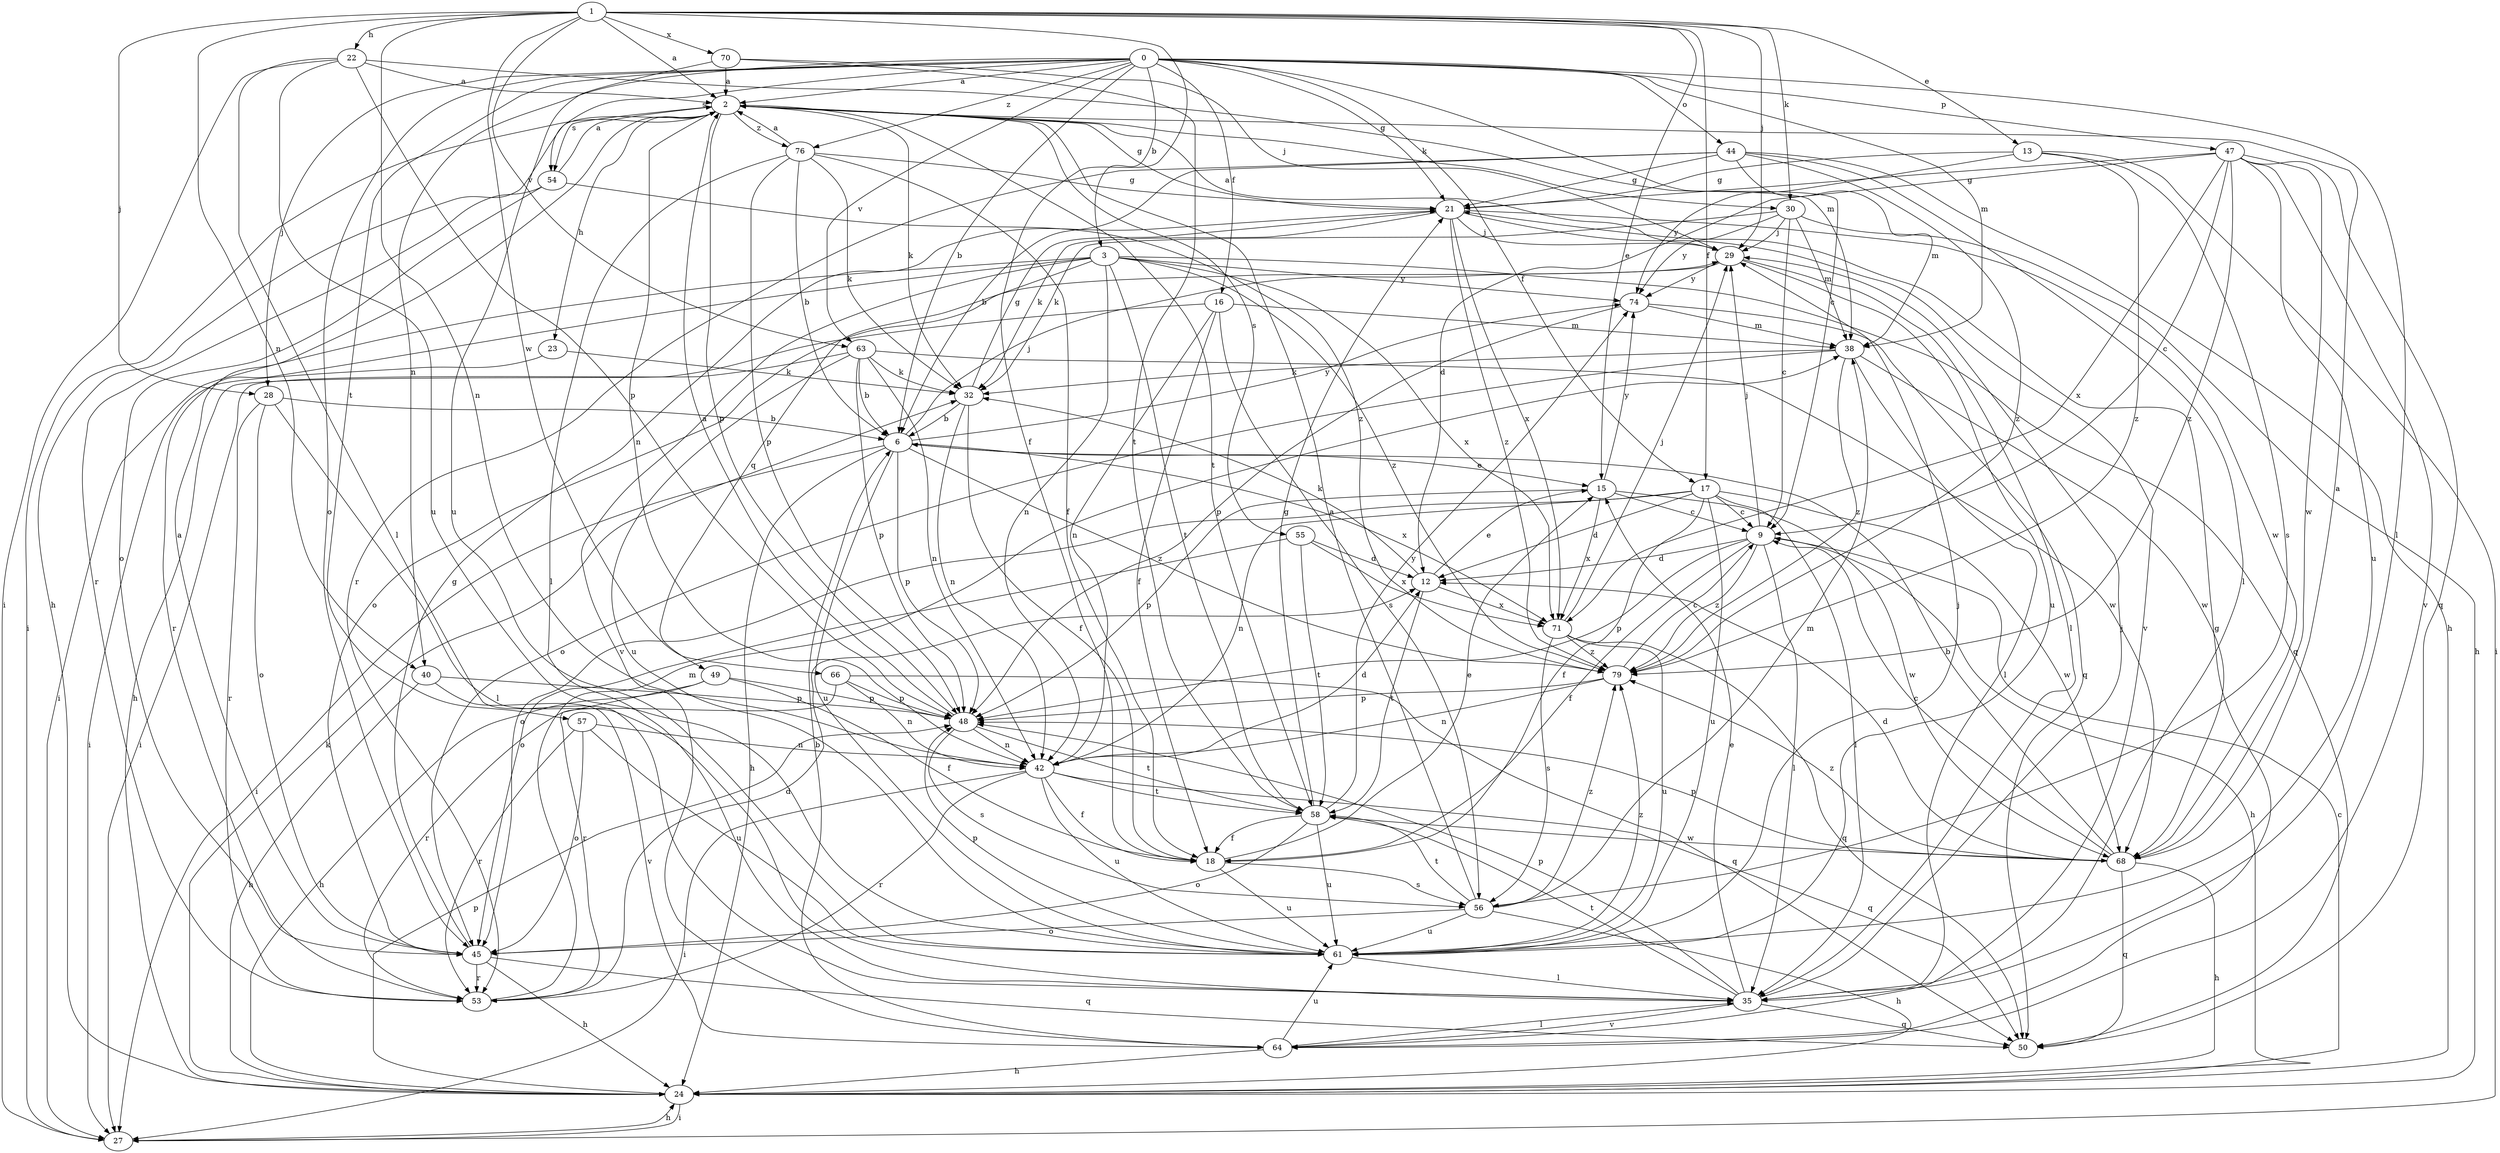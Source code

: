 strict digraph  {
0;
1;
2;
3;
6;
9;
12;
13;
15;
16;
17;
18;
21;
22;
23;
24;
27;
28;
29;
30;
32;
35;
38;
40;
42;
44;
45;
47;
48;
49;
50;
53;
54;
55;
56;
57;
58;
61;
63;
64;
66;
68;
70;
71;
74;
76;
79;
0 -> 2  [label=a];
0 -> 3  [label=b];
0 -> 6  [label=b];
0 -> 9  [label=c];
0 -> 16  [label=f];
0 -> 17  [label=f];
0 -> 21  [label=g];
0 -> 28  [label=j];
0 -> 35  [label=l];
0 -> 38  [label=m];
0 -> 40  [label=n];
0 -> 44  [label=o];
0 -> 45  [label=o];
0 -> 47  [label=p];
0 -> 54  [label=s];
0 -> 57  [label=t];
0 -> 63  [label=v];
0 -> 76  [label=z];
1 -> 2  [label=a];
1 -> 13  [label=e];
1 -> 15  [label=e];
1 -> 17  [label=f];
1 -> 18  [label=f];
1 -> 22  [label=h];
1 -> 28  [label=j];
1 -> 29  [label=j];
1 -> 30  [label=k];
1 -> 40  [label=n];
1 -> 42  [label=n];
1 -> 63  [label=v];
1 -> 66  [label=w];
1 -> 70  [label=x];
2 -> 21  [label=g];
2 -> 23  [label=h];
2 -> 24  [label=h];
2 -> 27  [label=i];
2 -> 30  [label=k];
2 -> 32  [label=k];
2 -> 42  [label=n];
2 -> 48  [label=p];
2 -> 54  [label=s];
2 -> 55  [label=s];
2 -> 58  [label=t];
2 -> 76  [label=z];
3 -> 27  [label=i];
3 -> 42  [label=n];
3 -> 49  [label=q];
3 -> 50  [label=q];
3 -> 53  [label=r];
3 -> 58  [label=t];
3 -> 64  [label=v];
3 -> 71  [label=x];
3 -> 74  [label=y];
3 -> 79  [label=z];
6 -> 15  [label=e];
6 -> 24  [label=h];
6 -> 27  [label=i];
6 -> 29  [label=j];
6 -> 48  [label=p];
6 -> 61  [label=u];
6 -> 71  [label=x];
6 -> 74  [label=y];
6 -> 79  [label=z];
9 -> 12  [label=d];
9 -> 18  [label=f];
9 -> 24  [label=h];
9 -> 29  [label=j];
9 -> 35  [label=l];
9 -> 48  [label=p];
9 -> 79  [label=z];
12 -> 15  [label=e];
12 -> 32  [label=k];
12 -> 58  [label=t];
12 -> 71  [label=x];
13 -> 21  [label=g];
13 -> 27  [label=i];
13 -> 56  [label=s];
13 -> 74  [label=y];
13 -> 79  [label=z];
15 -> 9  [label=c];
15 -> 48  [label=p];
15 -> 68  [label=w];
15 -> 71  [label=x];
15 -> 74  [label=y];
16 -> 18  [label=f];
16 -> 24  [label=h];
16 -> 38  [label=m];
16 -> 42  [label=n];
16 -> 56  [label=s];
17 -> 9  [label=c];
17 -> 12  [label=d];
17 -> 18  [label=f];
17 -> 35  [label=l];
17 -> 42  [label=n];
17 -> 45  [label=o];
17 -> 61  [label=u];
17 -> 68  [label=w];
18 -> 15  [label=e];
18 -> 56  [label=s];
18 -> 61  [label=u];
21 -> 29  [label=j];
21 -> 32  [label=k];
21 -> 64  [label=v];
21 -> 68  [label=w];
21 -> 71  [label=x];
21 -> 79  [label=z];
22 -> 2  [label=a];
22 -> 27  [label=i];
22 -> 35  [label=l];
22 -> 38  [label=m];
22 -> 48  [label=p];
22 -> 61  [label=u];
23 -> 27  [label=i];
23 -> 32  [label=k];
24 -> 9  [label=c];
24 -> 27  [label=i];
24 -> 32  [label=k];
24 -> 48  [label=p];
27 -> 24  [label=h];
28 -> 6  [label=b];
28 -> 35  [label=l];
28 -> 45  [label=o];
28 -> 53  [label=r];
29 -> 2  [label=a];
29 -> 35  [label=l];
29 -> 45  [label=o];
29 -> 61  [label=u];
29 -> 74  [label=y];
30 -> 9  [label=c];
30 -> 24  [label=h];
30 -> 29  [label=j];
30 -> 32  [label=k];
30 -> 38  [label=m];
30 -> 74  [label=y];
32 -> 6  [label=b];
32 -> 18  [label=f];
32 -> 21  [label=g];
32 -> 42  [label=n];
35 -> 15  [label=e];
35 -> 29  [label=j];
35 -> 48  [label=p];
35 -> 50  [label=q];
35 -> 58  [label=t];
35 -> 64  [label=v];
38 -> 32  [label=k];
38 -> 35  [label=l];
38 -> 45  [label=o];
38 -> 68  [label=w];
38 -> 79  [label=z];
40 -> 24  [label=h];
40 -> 48  [label=p];
40 -> 64  [label=v];
42 -> 12  [label=d];
42 -> 18  [label=f];
42 -> 27  [label=i];
42 -> 50  [label=q];
42 -> 53  [label=r];
42 -> 58  [label=t];
42 -> 61  [label=u];
44 -> 6  [label=b];
44 -> 21  [label=g];
44 -> 24  [label=h];
44 -> 35  [label=l];
44 -> 38  [label=m];
44 -> 53  [label=r];
44 -> 79  [label=z];
45 -> 2  [label=a];
45 -> 21  [label=g];
45 -> 24  [label=h];
45 -> 50  [label=q];
45 -> 53  [label=r];
47 -> 9  [label=c];
47 -> 12  [label=d];
47 -> 21  [label=g];
47 -> 50  [label=q];
47 -> 61  [label=u];
47 -> 64  [label=v];
47 -> 68  [label=w];
47 -> 71  [label=x];
47 -> 79  [label=z];
48 -> 2  [label=a];
48 -> 42  [label=n];
48 -> 56  [label=s];
48 -> 58  [label=t];
49 -> 18  [label=f];
49 -> 24  [label=h];
49 -> 48  [label=p];
49 -> 53  [label=r];
53 -> 12  [label=d];
53 -> 38  [label=m];
54 -> 2  [label=a];
54 -> 45  [label=o];
54 -> 53  [label=r];
54 -> 79  [label=z];
55 -> 12  [label=d];
55 -> 45  [label=o];
55 -> 58  [label=t];
55 -> 71  [label=x];
56 -> 2  [label=a];
56 -> 24  [label=h];
56 -> 38  [label=m];
56 -> 45  [label=o];
56 -> 58  [label=t];
56 -> 61  [label=u];
56 -> 79  [label=z];
57 -> 42  [label=n];
57 -> 45  [label=o];
57 -> 53  [label=r];
57 -> 61  [label=u];
58 -> 18  [label=f];
58 -> 21  [label=g];
58 -> 45  [label=o];
58 -> 61  [label=u];
58 -> 68  [label=w];
58 -> 74  [label=y];
61 -> 29  [label=j];
61 -> 35  [label=l];
61 -> 48  [label=p];
61 -> 79  [label=z];
63 -> 6  [label=b];
63 -> 27  [label=i];
63 -> 32  [label=k];
63 -> 42  [label=n];
63 -> 48  [label=p];
63 -> 61  [label=u];
63 -> 68  [label=w];
64 -> 6  [label=b];
64 -> 21  [label=g];
64 -> 24  [label=h];
64 -> 35  [label=l];
64 -> 61  [label=u];
66 -> 42  [label=n];
66 -> 48  [label=p];
66 -> 50  [label=q];
66 -> 53  [label=r];
68 -> 2  [label=a];
68 -> 6  [label=b];
68 -> 9  [label=c];
68 -> 12  [label=d];
68 -> 24  [label=h];
68 -> 48  [label=p];
68 -> 50  [label=q];
68 -> 79  [label=z];
70 -> 2  [label=a];
70 -> 29  [label=j];
70 -> 58  [label=t];
70 -> 61  [label=u];
71 -> 29  [label=j];
71 -> 50  [label=q];
71 -> 56  [label=s];
71 -> 61  [label=u];
71 -> 79  [label=z];
74 -> 38  [label=m];
74 -> 48  [label=p];
74 -> 50  [label=q];
76 -> 2  [label=a];
76 -> 6  [label=b];
76 -> 18  [label=f];
76 -> 21  [label=g];
76 -> 32  [label=k];
76 -> 35  [label=l];
76 -> 48  [label=p];
79 -> 9  [label=c];
79 -> 42  [label=n];
79 -> 48  [label=p];
}
